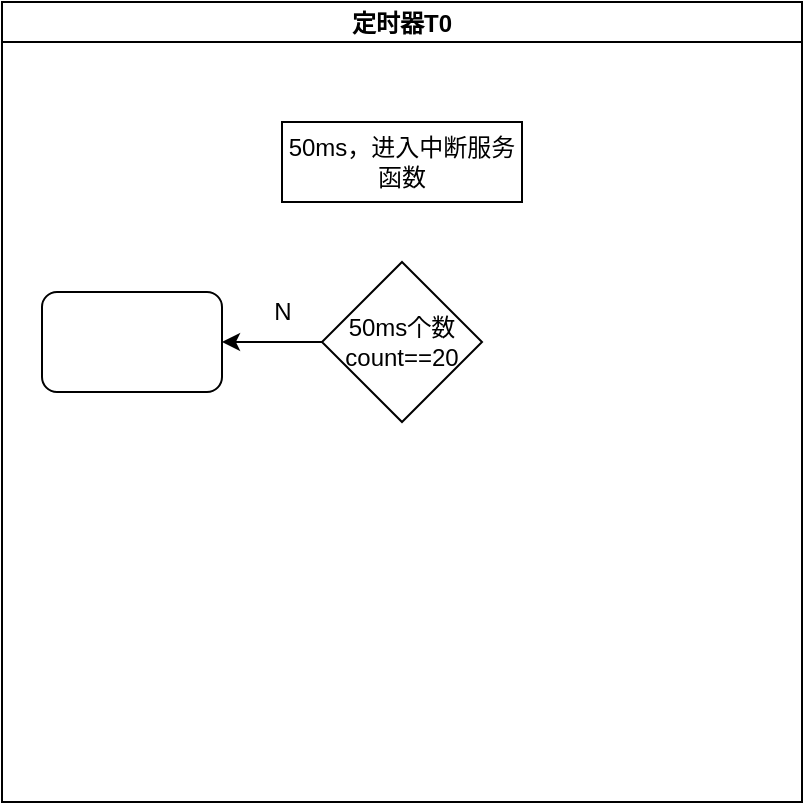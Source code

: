 <mxfile>
    <diagram id="9iGLvI4tle_Z-XnXenYd" name="第 1 页">
        <mxGraphModel dx="988" dy="659" grid="1" gridSize="10" guides="1" tooltips="1" connect="1" arrows="1" fold="1" page="1" pageScale="1" pageWidth="3300" pageHeight="4681" math="0" shadow="0">
            <root>
                <mxCell id="0"/>
                <mxCell id="1" parent="0"/>
                <mxCell id="6" value="定时器T0" style="swimlane;startSize=20;horizontal=1;containerType=tree;" vertex="1" parent="1">
                    <mxGeometry x="140" y="170" width="400" height="400" as="geometry"/>
                </mxCell>
                <mxCell id="8" value="50ms，进入中断服务函数" style="whiteSpace=wrap;html=1;treeFolding=1;treeMoving=1;newEdgeStyle={&quot;edgeStyle&quot;:&quot;elbowEdgeStyle&quot;,&quot;startArrow&quot;:&quot;none&quot;,&quot;endArrow&quot;:&quot;none&quot;};" vertex="1" parent="6">
                    <mxGeometry x="140" y="60" width="120" height="40" as="geometry"/>
                </mxCell>
                <mxCell id="15" style="edgeStyle=none;html=1;exitX=0;exitY=0.5;exitDx=0;exitDy=0;entryX=1;entryY=0.5;entryDx=0;entryDy=0;" edge="1" parent="6" source="10" target="14">
                    <mxGeometry relative="1" as="geometry"/>
                </mxCell>
                <mxCell id="10" value="50ms个数count==20" style="rhombus;whiteSpace=wrap;html=1;" vertex="1" parent="6">
                    <mxGeometry x="160" y="130" width="80" height="80" as="geometry"/>
                </mxCell>
                <mxCell id="13" value="N" style="text;html=1;align=center;verticalAlign=middle;resizable=0;points=[];autosize=1;strokeColor=none;fillColor=none;" vertex="1" parent="6">
                    <mxGeometry x="125" y="140" width="30" height="30" as="geometry"/>
                </mxCell>
                <mxCell id="14" value="" style="rounded=1;whiteSpace=wrap;html=1;" vertex="1" parent="6">
                    <mxGeometry x="20" y="145" width="90" height="50" as="geometry"/>
                </mxCell>
            </root>
        </mxGraphModel>
    </diagram>
</mxfile>